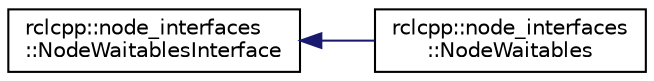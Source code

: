 digraph "Graphical Class Hierarchy"
{
  edge [fontname="Helvetica",fontsize="10",labelfontname="Helvetica",labelfontsize="10"];
  node [fontname="Helvetica",fontsize="10",shape=record];
  rankdir="LR";
  Node0 [label="rclcpp::node_interfaces\l::NodeWaitablesInterface",height=0.2,width=0.4,color="black", fillcolor="white", style="filled",URL="$classrclcpp_1_1node__interfaces_1_1NodeWaitablesInterface.html",tooltip="Pure virtual interface class for the NodeWaitables part of the Node API. "];
  Node0 -> Node1 [dir="back",color="midnightblue",fontsize="10",style="solid",fontname="Helvetica"];
  Node1 [label="rclcpp::node_interfaces\l::NodeWaitables",height=0.2,width=0.4,color="black", fillcolor="white", style="filled",URL="$classrclcpp_1_1node__interfaces_1_1NodeWaitables.html",tooltip="Implementation of the NodeWaitables part of the Node API. "];
}
